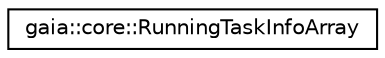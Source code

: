 digraph G
{
  edge [fontname="Helvetica",fontsize="10",labelfontname="Helvetica",labelfontsize="10"];
  node [fontname="Helvetica",fontsize="10",shape=record];
  rankdir=LR;
  Node1 [label="gaia::core::RunningTaskInfoArray",height=0.2,width=0.4,color="black", fillcolor="white", style="filled",URL="$d2/dc2/classgaia_1_1core_1_1_running_task_info_array.html",tooltip="Array of RunningTaskInfo."];
}
